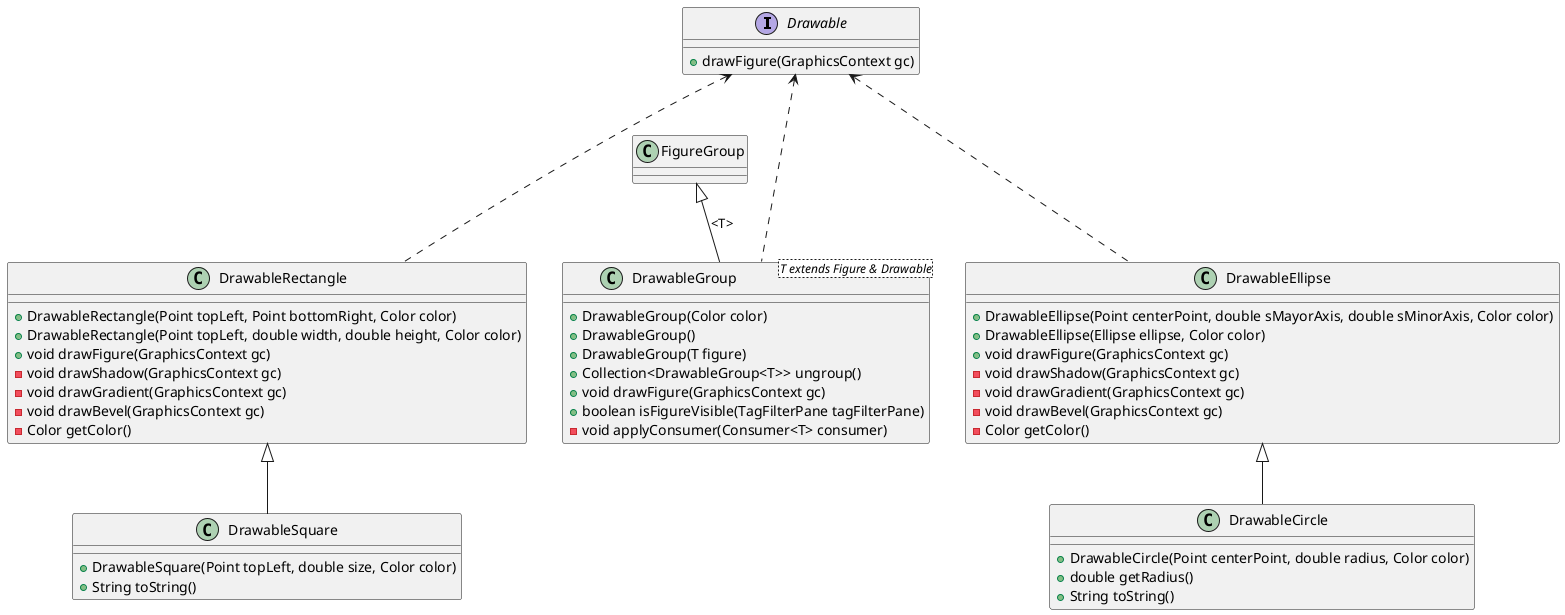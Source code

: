 @startuml
interface Drawable{
    +drawFigure(GraphicsContext gc)
}


class DrawableGroup<T extends Figure & Drawable> {
    +DrawableGroup(Color color)
    +DrawableGroup()
    +DrawableGroup(T figure)
    +Collection<DrawableGroup<T>> ungroup()
    +void drawFigure(GraphicsContext gc)
    +boolean isFigureVisible(TagFilterPane tagFilterPane)
    -void applyConsumer(Consumer<T> consumer)
 }

class DrawableRectangle {
    +DrawableRectangle(Point topLeft, Point bottomRight, Color color)
    +DrawableRectangle(Point topLeft, double width, double height, Color color)
    +void drawFigure(GraphicsContext gc)
    -void drawShadow(GraphicsContext gc)
    -void drawGradient(GraphicsContext gc) 
    -void drawBevel(GraphicsContext gc)
    -Color getColor()
    
}

class DrawableEllipse {
    +DrawableEllipse(Point centerPoint, double sMayorAxis, double sMinorAxis, Color color)
    +DrawableEllipse(Ellipse ellipse, Color color)
    +void drawFigure(GraphicsContext gc)   
    -void drawShadow(GraphicsContext gc) 
    -void drawGradient(GraphicsContext gc) 
    -void drawBevel(GraphicsContext gc)
    -Color getColor()
   
}

class DrawableCircle {
    +DrawableCircle(Point centerPoint, double radius, Color color)
    +double getRadius()
    +String toString()
}

class DrawableSquare {
    +DrawableSquare(Point topLeft, double size, Color color)
    +String toString()
}


Drawable <-.. DrawableRectangle
Drawable <-.. DrawableEllipse
Drawable <-.. DrawableGroup
FigureGroup <|-- DrawableGroup : <T>
DrawableEllipse <|-- DrawableCircle
DrawableRectangle <|-- DrawableSquare
@enduml
